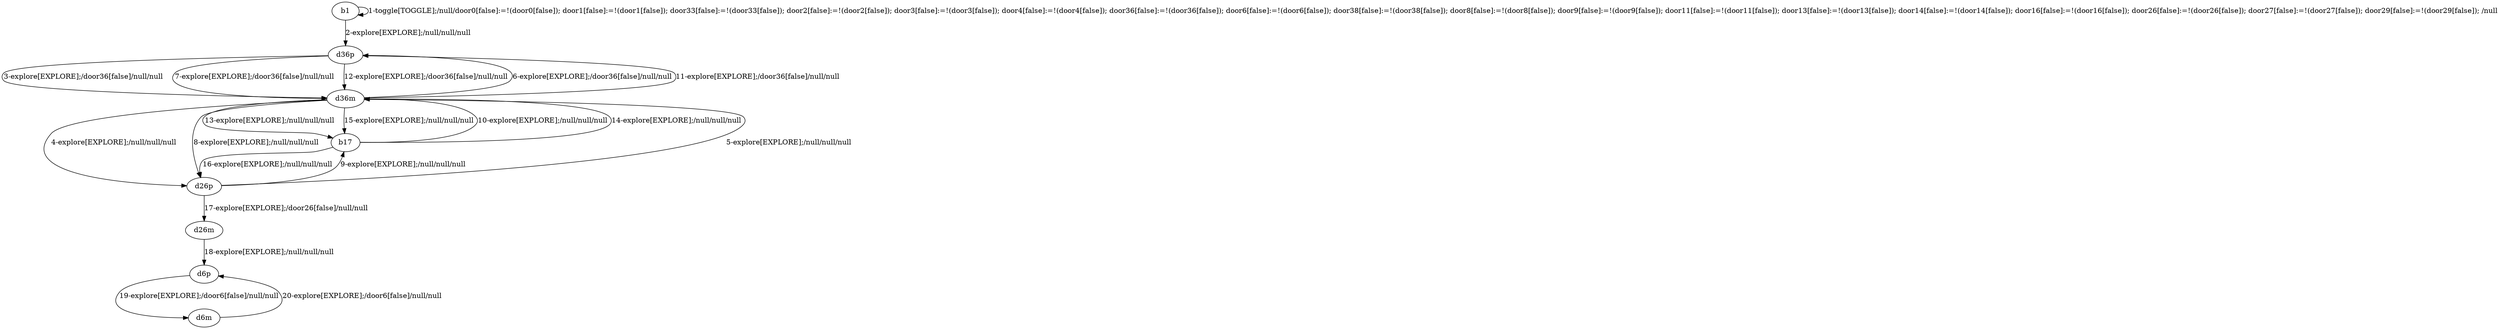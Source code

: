 # Total number of goals covered by this test: 1
# d6m --> d6p

digraph g {
"b1" -> "b1" [label = "1-toggle[TOGGLE];/null/door0[false]:=!(door0[false]); door1[false]:=!(door1[false]); door33[false]:=!(door33[false]); door2[false]:=!(door2[false]); door3[false]:=!(door3[false]); door4[false]:=!(door4[false]); door36[false]:=!(door36[false]); door6[false]:=!(door6[false]); door38[false]:=!(door38[false]); door8[false]:=!(door8[false]); door9[false]:=!(door9[false]); door11[false]:=!(door11[false]); door13[false]:=!(door13[false]); door14[false]:=!(door14[false]); door16[false]:=!(door16[false]); door26[false]:=!(door26[false]); door27[false]:=!(door27[false]); door29[false]:=!(door29[false]); /null"];
"b1" -> "d36p" [label = "2-explore[EXPLORE];/null/null/null"];
"d36p" -> "d36m" [label = "3-explore[EXPLORE];/door36[false]/null/null"];
"d36m" -> "d26p" [label = "4-explore[EXPLORE];/null/null/null"];
"d26p" -> "d36m" [label = "5-explore[EXPLORE];/null/null/null"];
"d36m" -> "d36p" [label = "6-explore[EXPLORE];/door36[false]/null/null"];
"d36p" -> "d36m" [label = "7-explore[EXPLORE];/door36[false]/null/null"];
"d36m" -> "d26p" [label = "8-explore[EXPLORE];/null/null/null"];
"d26p" -> "b17" [label = "9-explore[EXPLORE];/null/null/null"];
"b17" -> "d36m" [label = "10-explore[EXPLORE];/null/null/null"];
"d36m" -> "d36p" [label = "11-explore[EXPLORE];/door36[false]/null/null"];
"d36p" -> "d36m" [label = "12-explore[EXPLORE];/door36[false]/null/null"];
"d36m" -> "b17" [label = "13-explore[EXPLORE];/null/null/null"];
"b17" -> "d36m" [label = "14-explore[EXPLORE];/null/null/null"];
"d36m" -> "b17" [label = "15-explore[EXPLORE];/null/null/null"];
"b17" -> "d26p" [label = "16-explore[EXPLORE];/null/null/null"];
"d26p" -> "d26m" [label = "17-explore[EXPLORE];/door26[false]/null/null"];
"d26m" -> "d6p" [label = "18-explore[EXPLORE];/null/null/null"];
"d6p" -> "d6m" [label = "19-explore[EXPLORE];/door6[false]/null/null"];
"d6m" -> "d6p" [label = "20-explore[EXPLORE];/door6[false]/null/null"];
}